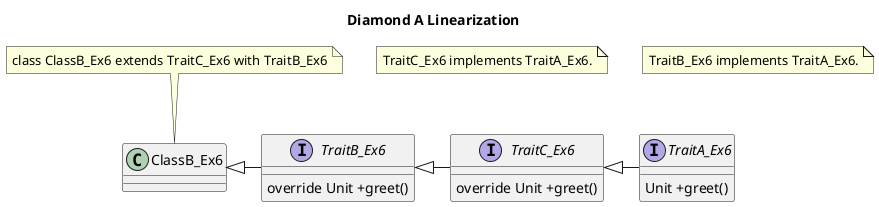 @startuml

title Diamond A Linearization

interface TraitA_Ex6 {
 Unit +greet()
}
interface TraitB_Ex6 {
 override Unit +greet()
}
interface TraitC_Ex6{
 override Unit +greet()
}

class ClassB_Ex6

note top of ClassB_Ex6:class ClassB_Ex6 extends TraitC_Ex6 with TraitB_Ex6
note "TraitC_Ex6 implements TraitA_Ex6." as N1
note "TraitB_Ex6 implements TraitA_Ex6." as N2
ClassB_Ex6 <|- TraitB_Ex6

TraitB_Ex6 <|- TraitC_Ex6

TraitC_Ex6 <|- TraitA_Ex6

@enduml